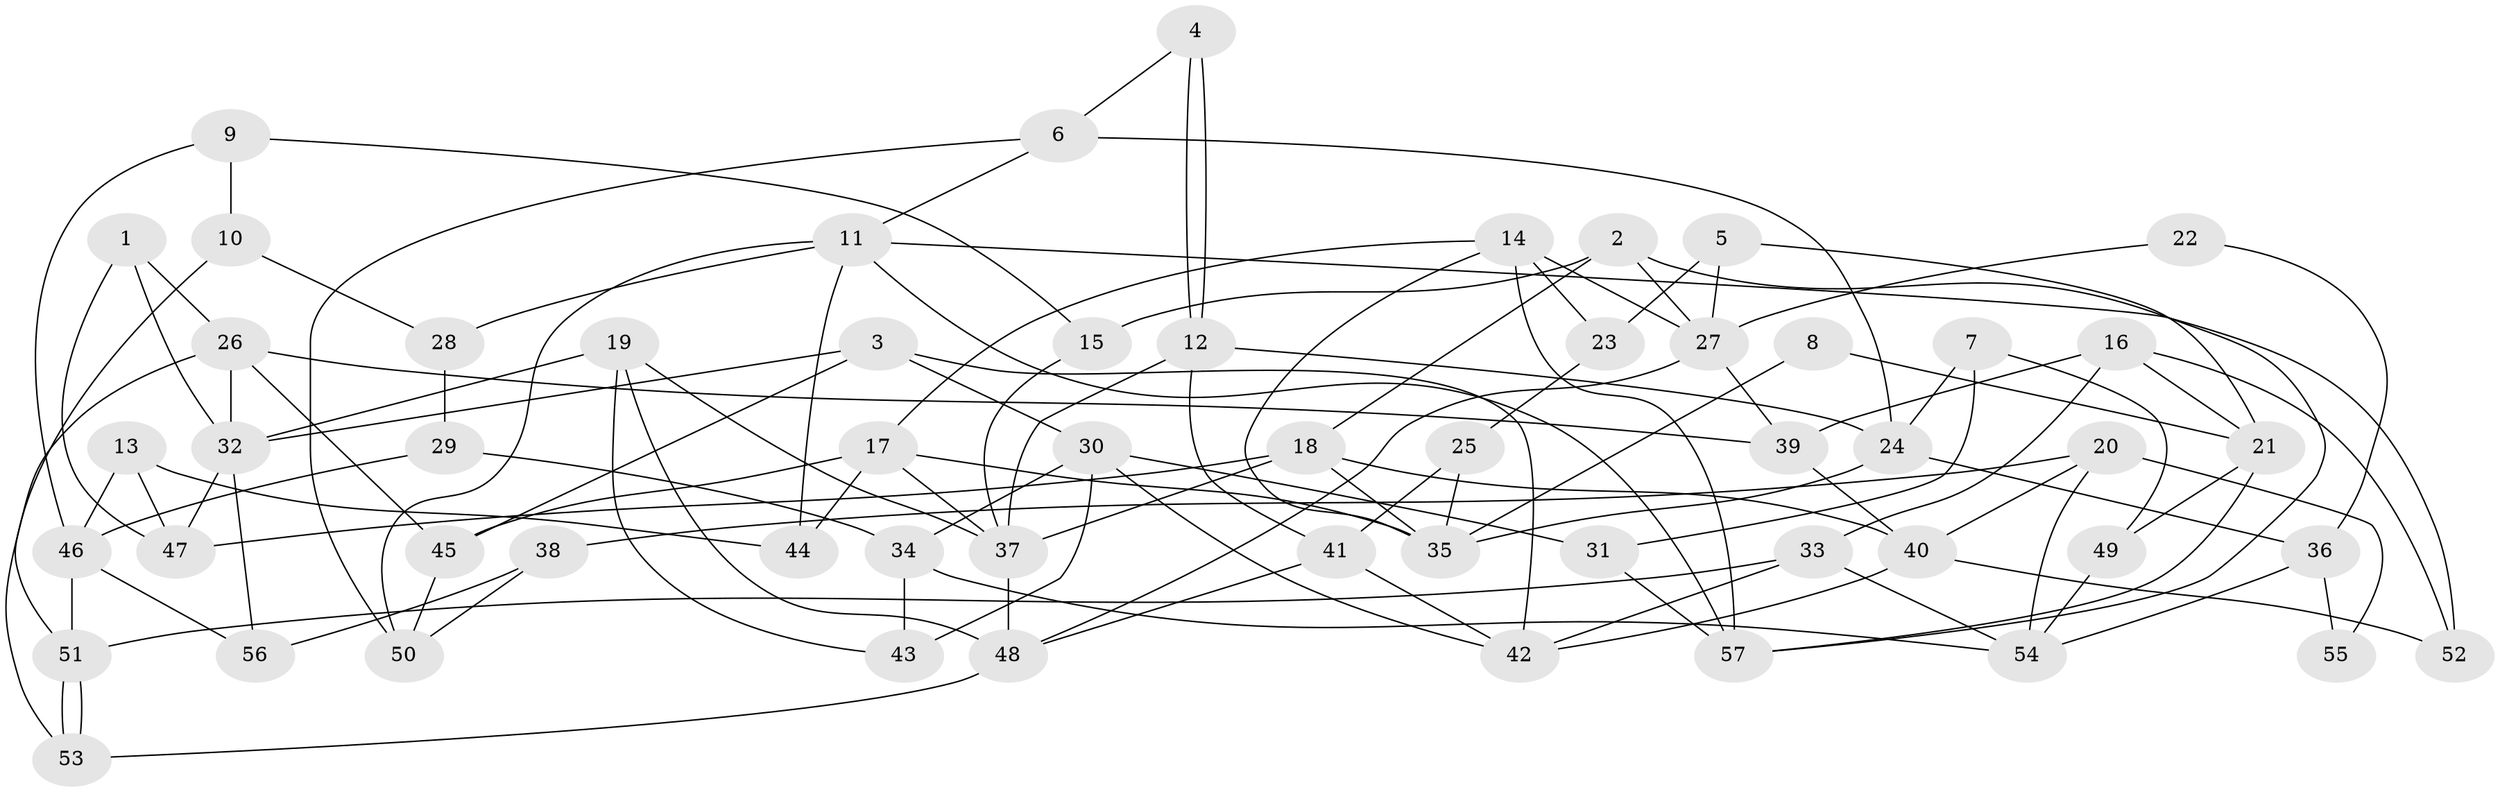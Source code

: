 // coarse degree distribution, {3: 0.1111111111111111, 6: 0.1111111111111111, 9: 0.05555555555555555, 2: 0.1111111111111111, 7: 0.3333333333333333, 5: 0.16666666666666666, 4: 0.05555555555555555, 8: 0.05555555555555555}
// Generated by graph-tools (version 1.1) at 2025/37/03/04/25 23:37:04]
// undirected, 57 vertices, 114 edges
graph export_dot {
  node [color=gray90,style=filled];
  1;
  2;
  3;
  4;
  5;
  6;
  7;
  8;
  9;
  10;
  11;
  12;
  13;
  14;
  15;
  16;
  17;
  18;
  19;
  20;
  21;
  22;
  23;
  24;
  25;
  26;
  27;
  28;
  29;
  30;
  31;
  32;
  33;
  34;
  35;
  36;
  37;
  38;
  39;
  40;
  41;
  42;
  43;
  44;
  45;
  46;
  47;
  48;
  49;
  50;
  51;
  52;
  53;
  54;
  55;
  56;
  57;
  1 -- 26;
  1 -- 32;
  1 -- 47;
  2 -- 57;
  2 -- 27;
  2 -- 15;
  2 -- 18;
  3 -- 45;
  3 -- 42;
  3 -- 30;
  3 -- 32;
  4 -- 12;
  4 -- 12;
  4 -- 6;
  5 -- 27;
  5 -- 23;
  5 -- 21;
  6 -- 11;
  6 -- 24;
  6 -- 50;
  7 -- 24;
  7 -- 31;
  7 -- 49;
  8 -- 35;
  8 -- 21;
  9 -- 15;
  9 -- 46;
  9 -- 10;
  10 -- 51;
  10 -- 28;
  11 -- 52;
  11 -- 57;
  11 -- 28;
  11 -- 44;
  11 -- 50;
  12 -- 37;
  12 -- 24;
  12 -- 41;
  13 -- 47;
  13 -- 44;
  13 -- 46;
  14 -- 17;
  14 -- 27;
  14 -- 23;
  14 -- 35;
  14 -- 57;
  15 -- 37;
  16 -- 21;
  16 -- 33;
  16 -- 39;
  16 -- 52;
  17 -- 35;
  17 -- 45;
  17 -- 37;
  17 -- 44;
  18 -- 37;
  18 -- 35;
  18 -- 40;
  18 -- 47;
  19 -- 48;
  19 -- 32;
  19 -- 37;
  19 -- 43;
  20 -- 40;
  20 -- 38;
  20 -- 54;
  20 -- 55;
  21 -- 49;
  21 -- 57;
  22 -- 36;
  22 -- 27;
  23 -- 25;
  24 -- 35;
  24 -- 36;
  25 -- 41;
  25 -- 35;
  26 -- 39;
  26 -- 32;
  26 -- 45;
  26 -- 53;
  27 -- 39;
  27 -- 48;
  28 -- 29;
  29 -- 34;
  29 -- 46;
  30 -- 42;
  30 -- 31;
  30 -- 34;
  30 -- 43;
  31 -- 57;
  32 -- 47;
  32 -- 56;
  33 -- 51;
  33 -- 54;
  33 -- 42;
  34 -- 43;
  34 -- 54;
  36 -- 54;
  36 -- 55;
  37 -- 48;
  38 -- 50;
  38 -- 56;
  39 -- 40;
  40 -- 42;
  40 -- 52;
  41 -- 48;
  41 -- 42;
  45 -- 50;
  46 -- 51;
  46 -- 56;
  48 -- 53;
  49 -- 54;
  51 -- 53;
  51 -- 53;
}
